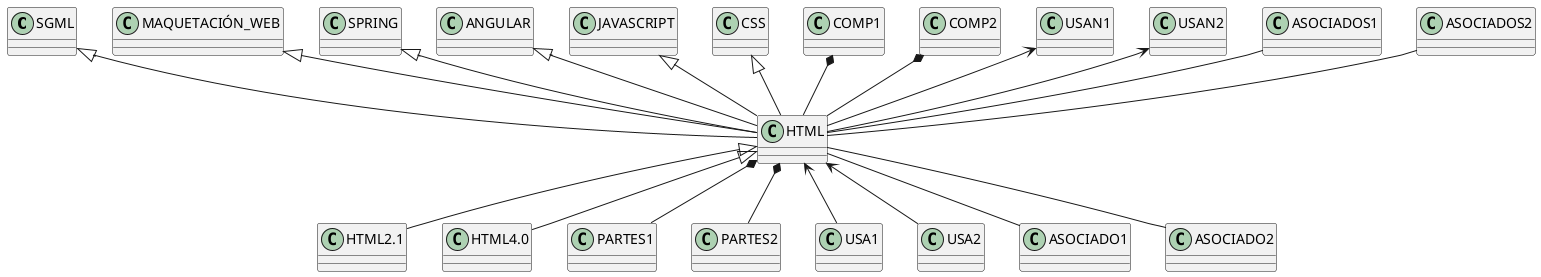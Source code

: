 @startuml 
 set namespaceSeparator none
SGML <|-- HTML
MAQUETACIÓN_WEB <|-- HTML
SPRING <|-- HTML
ANGULAR <|-- HTML
JAVASCRIPT <|-- HTML
CSS <|-- HTML
COMP1 *-- HTML
COMP2 *-- HTML
USAN1 <-- HTML
USAN2 <-- HTML
ASOCIADOS1 -- HTML
ASOCIADOS2 -- HTML
HTML <|-- HTML2.1
HTML <|-- HTML4.0
HTML *-- PARTES1
HTML *-- PARTES2
HTML <-- USA1
HTML <-- USA2
HTML -- ASOCIADO1
HTML -- ASOCIADO2
@enduml
